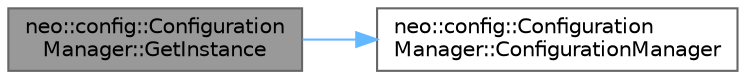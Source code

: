 digraph "neo::config::ConfigurationManager::GetInstance"
{
 // LATEX_PDF_SIZE
  bgcolor="transparent";
  edge [fontname=Helvetica,fontsize=10,labelfontname=Helvetica,labelfontsize=10];
  node [fontname=Helvetica,fontsize=10,shape=box,height=0.2,width=0.4];
  rankdir="LR";
  Node1 [id="Node000001",label="neo::config::Configuration\lManager::GetInstance",height=0.2,width=0.4,color="gray40", fillcolor="grey60", style="filled", fontcolor="black",tooltip="Get the singleton instance."];
  Node1 -> Node2 [id="edge1_Node000001_Node000002",color="steelblue1",style="solid",tooltip=" "];
  Node2 [id="Node000002",label="neo::config::Configuration\lManager::ConfigurationManager",height=0.2,width=0.4,color="grey40", fillcolor="white", style="filled",URL="$classneo_1_1config_1_1_configuration_manager.html#a78add4feb633a0543f538f2cb2a79c66",tooltip=" "];
}
